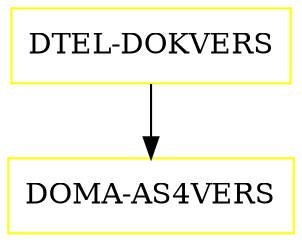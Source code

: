 digraph G {
  "DTEL-DOKVERS" [shape=box,color=yellow];
  "DOMA-AS4VERS" [shape=box,color=yellow,URL="./DOMA_AS4VERS.html"];
  "DTEL-DOKVERS" -> "DOMA-AS4VERS";
}
